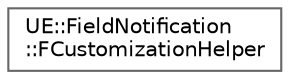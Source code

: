 digraph "Graphical Class Hierarchy"
{
 // INTERACTIVE_SVG=YES
 // LATEX_PDF_SIZE
  bgcolor="transparent";
  edge [fontname=Helvetica,fontsize=10,labelfontname=Helvetica,labelfontsize=10];
  node [fontname=Helvetica,fontsize=10,shape=box,height=0.2,width=0.4];
  rankdir="LR";
  Node0 [id="Node000000",label="UE::FieldNotification\l::FCustomizationHelper",height=0.2,width=0.4,color="grey40", fillcolor="white", style="filled",URL="$d3/dcd/classUE_1_1FieldNotification_1_1FCustomizationHelper.html",tooltip=" "];
}
